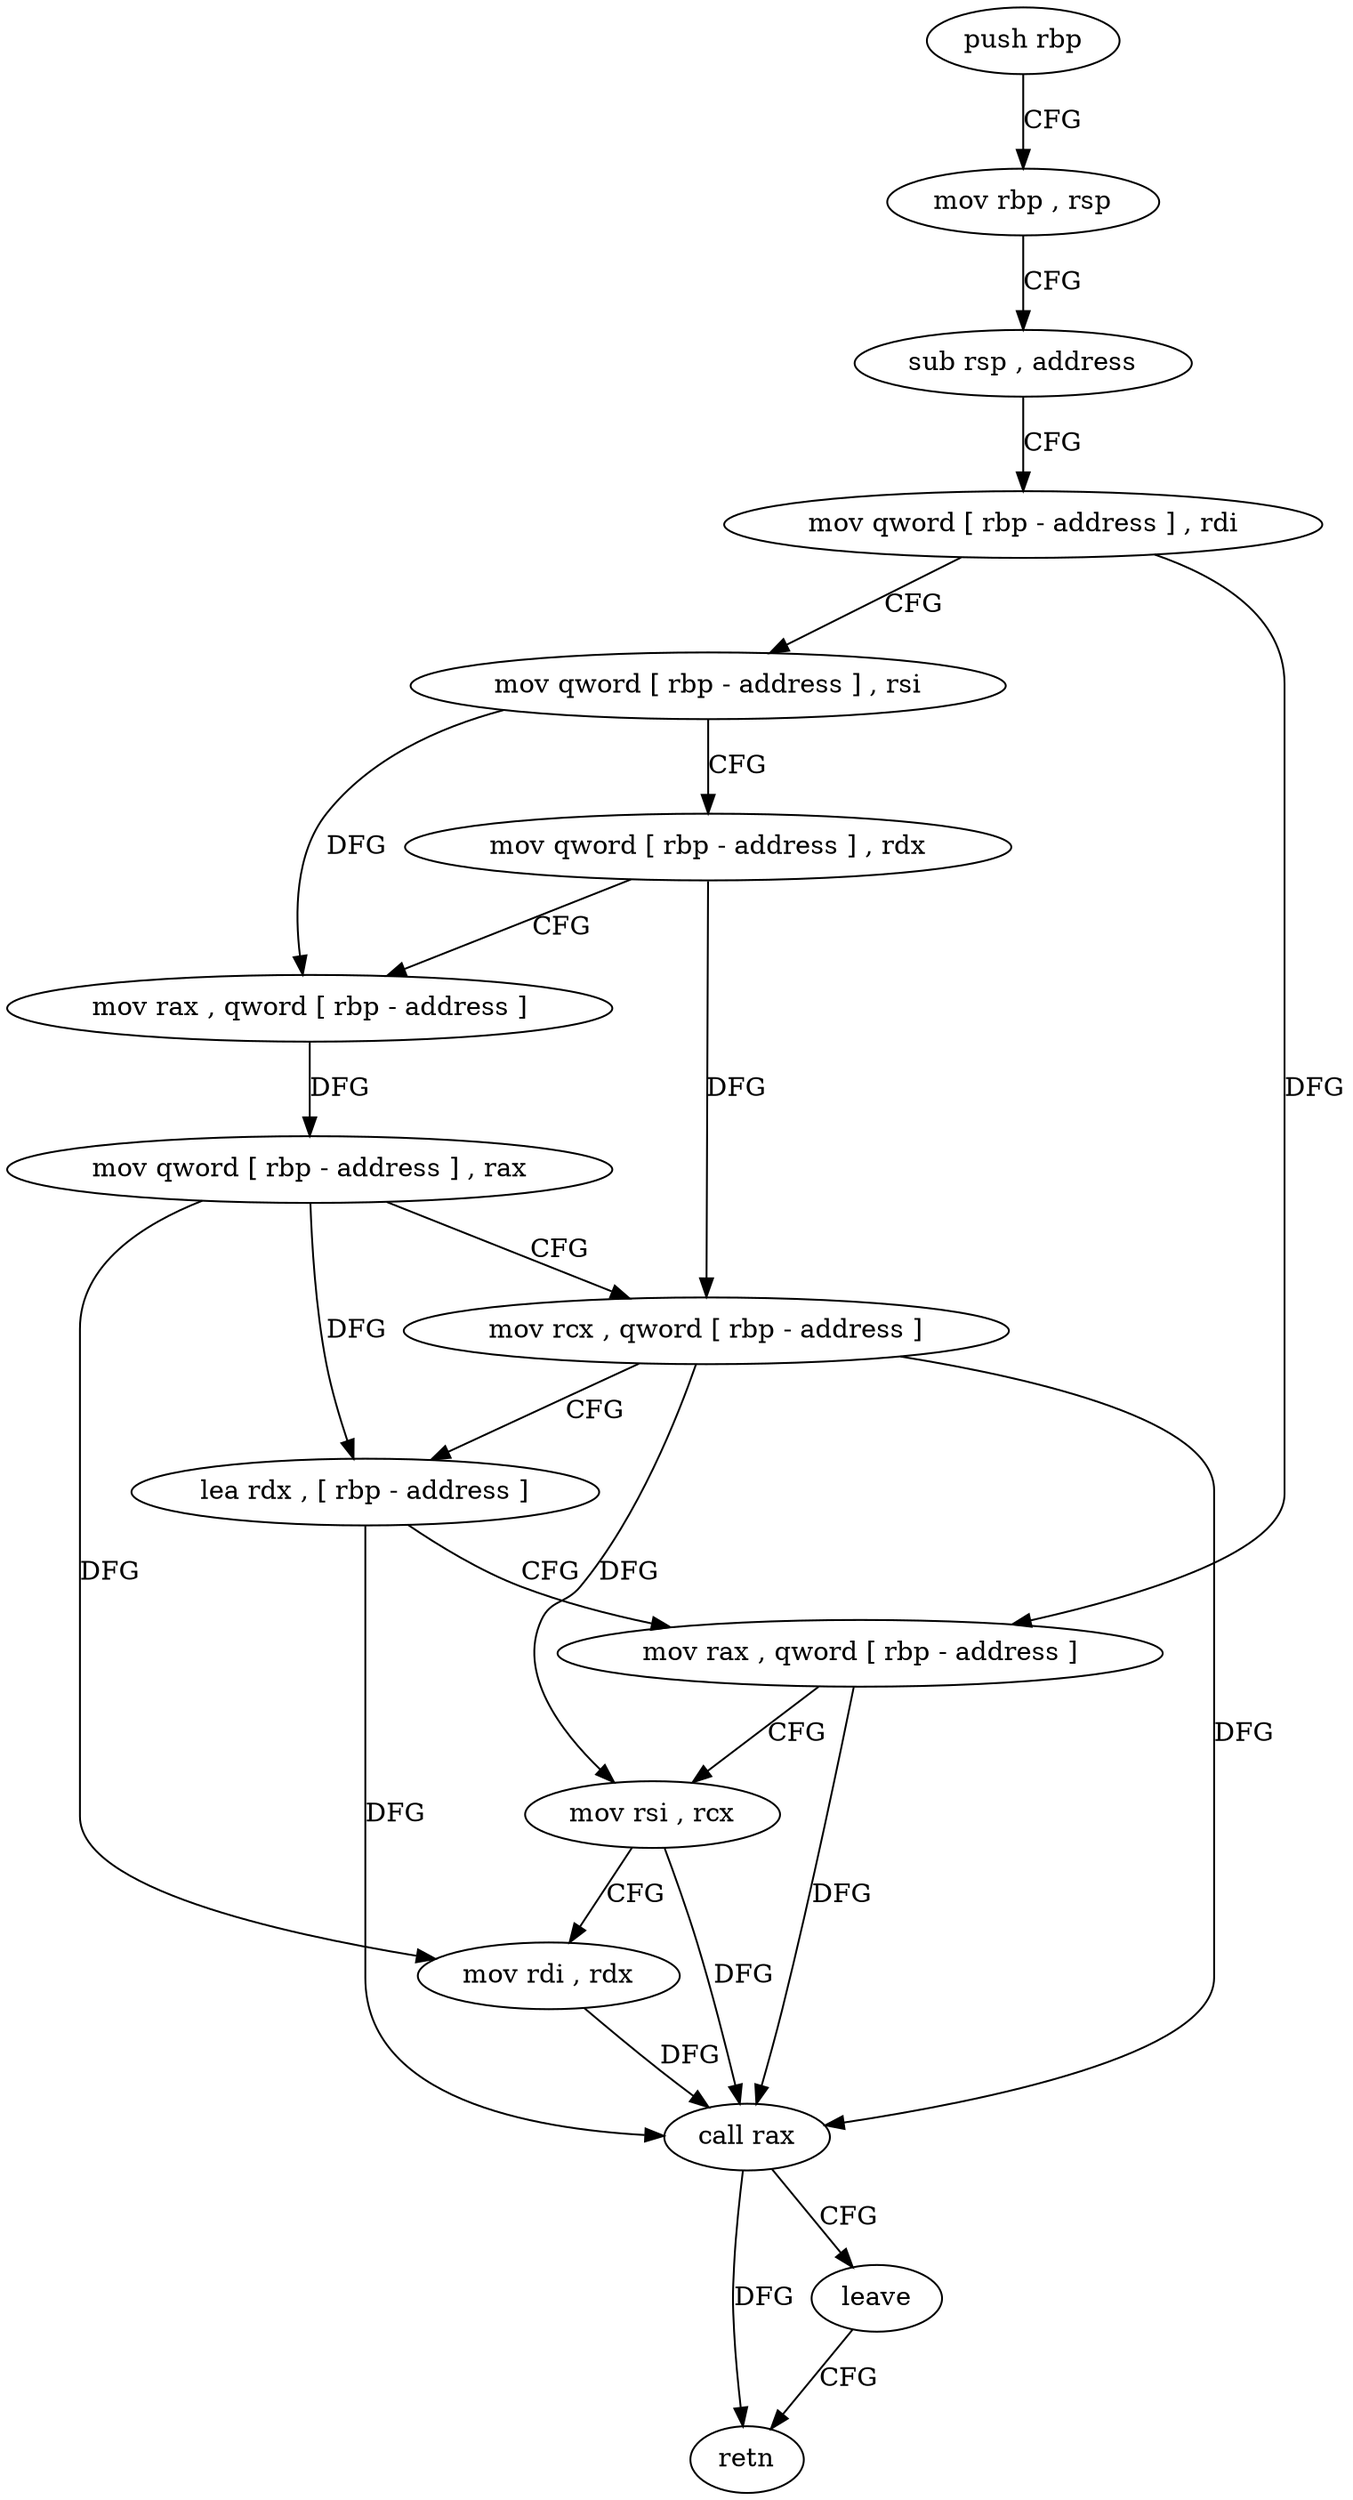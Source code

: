digraph "func" {
"4483158" [label = "push rbp" ]
"4483159" [label = "mov rbp , rsp" ]
"4483162" [label = "sub rsp , address" ]
"4483166" [label = "mov qword [ rbp - address ] , rdi" ]
"4483170" [label = "mov qword [ rbp - address ] , rsi" ]
"4483174" [label = "mov qword [ rbp - address ] , rdx" ]
"4483178" [label = "mov rax , qword [ rbp - address ]" ]
"4483182" [label = "mov qword [ rbp - address ] , rax" ]
"4483186" [label = "mov rcx , qword [ rbp - address ]" ]
"4483190" [label = "lea rdx , [ rbp - address ]" ]
"4483194" [label = "mov rax , qword [ rbp - address ]" ]
"4483198" [label = "mov rsi , rcx" ]
"4483201" [label = "mov rdi , rdx" ]
"4483204" [label = "call rax" ]
"4483206" [label = "leave" ]
"4483207" [label = "retn" ]
"4483158" -> "4483159" [ label = "CFG" ]
"4483159" -> "4483162" [ label = "CFG" ]
"4483162" -> "4483166" [ label = "CFG" ]
"4483166" -> "4483170" [ label = "CFG" ]
"4483166" -> "4483194" [ label = "DFG" ]
"4483170" -> "4483174" [ label = "CFG" ]
"4483170" -> "4483178" [ label = "DFG" ]
"4483174" -> "4483178" [ label = "CFG" ]
"4483174" -> "4483186" [ label = "DFG" ]
"4483178" -> "4483182" [ label = "DFG" ]
"4483182" -> "4483186" [ label = "CFG" ]
"4483182" -> "4483190" [ label = "DFG" ]
"4483182" -> "4483201" [ label = "DFG" ]
"4483186" -> "4483190" [ label = "CFG" ]
"4483186" -> "4483198" [ label = "DFG" ]
"4483186" -> "4483204" [ label = "DFG" ]
"4483190" -> "4483194" [ label = "CFG" ]
"4483190" -> "4483204" [ label = "DFG" ]
"4483194" -> "4483198" [ label = "CFG" ]
"4483194" -> "4483204" [ label = "DFG" ]
"4483198" -> "4483201" [ label = "CFG" ]
"4483198" -> "4483204" [ label = "DFG" ]
"4483201" -> "4483204" [ label = "DFG" ]
"4483204" -> "4483206" [ label = "CFG" ]
"4483204" -> "4483207" [ label = "DFG" ]
"4483206" -> "4483207" [ label = "CFG" ]
}
